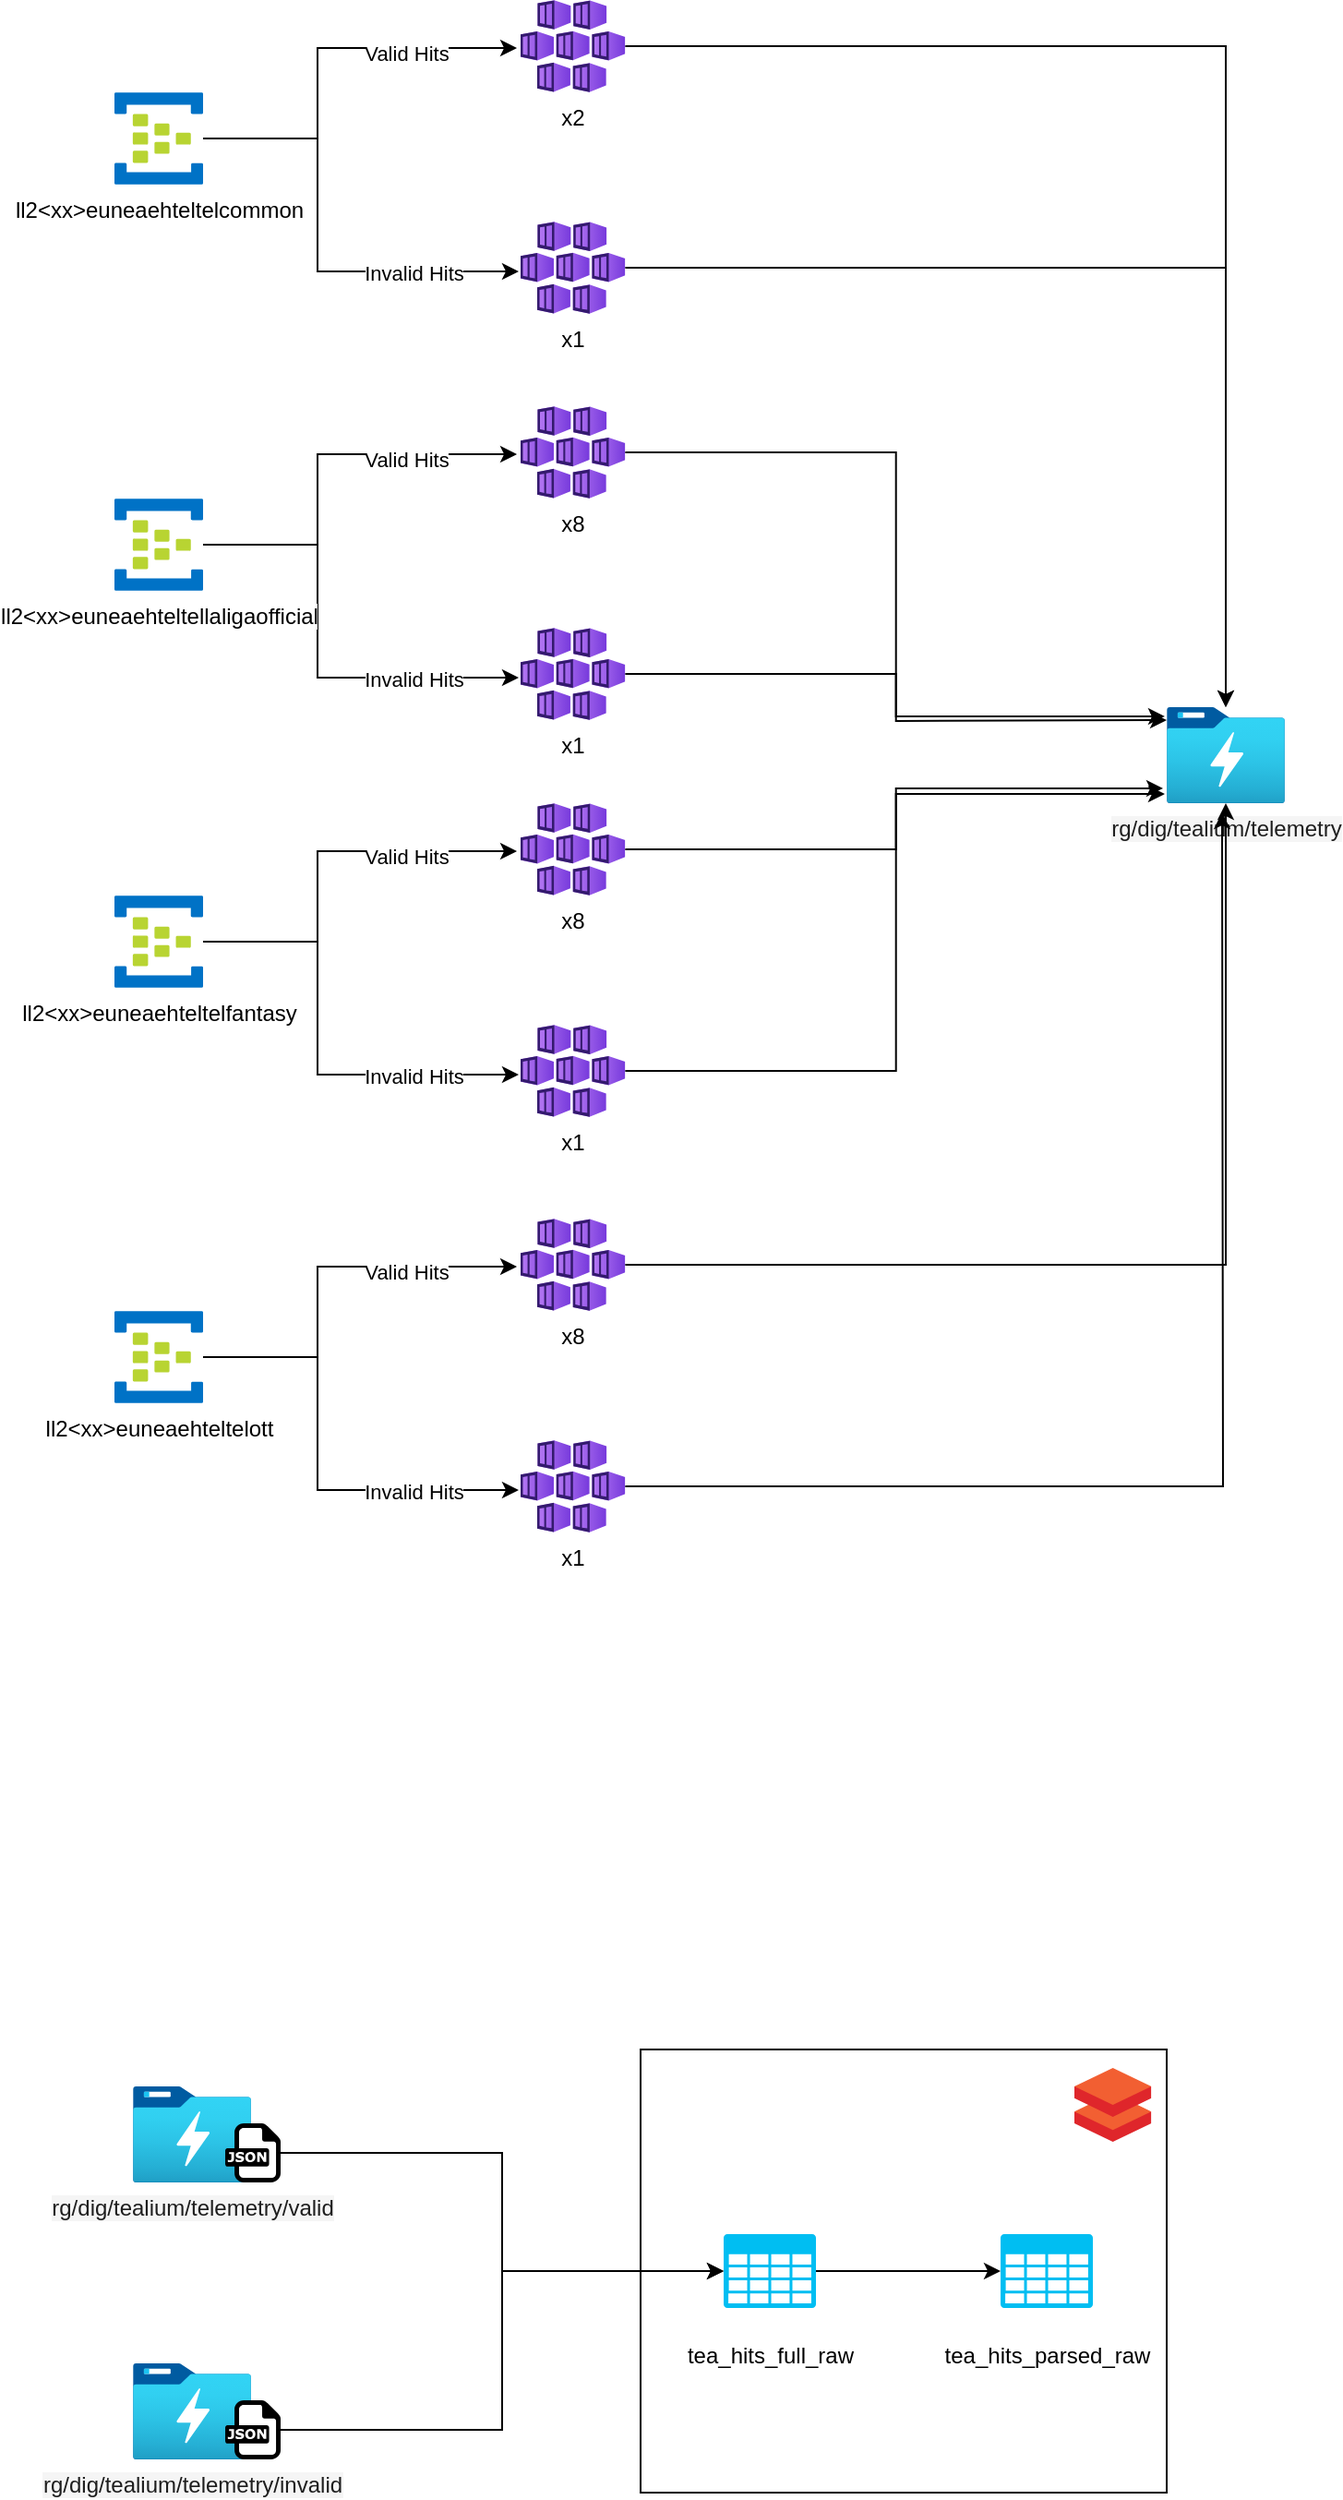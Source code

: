 <mxfile version="14.5.1" type="github">
  <diagram id="QYSTt4Fc2fu1l_jKB6No" name="Page-1">
    <mxGraphModel dx="1422" dy="762" grid="1" gridSize="10" guides="1" tooltips="1" connect="1" arrows="1" fold="1" page="1" pageScale="1" pageWidth="827" pageHeight="1169" math="0" shadow="0">
      <root>
        <mxCell id="0" />
        <mxCell id="1" parent="0" />
        <mxCell id="J7m1wwqwvuUh2eIDOy7X-67" value="" style="rounded=0;whiteSpace=wrap;html=1;" vertex="1" parent="1">
          <mxGeometry x="355" y="1260" width="285" height="240" as="geometry" />
        </mxCell>
        <mxCell id="J7m1wwqwvuUh2eIDOy7X-20" style="edgeStyle=orthogonalEdgeStyle;rounded=0;orthogonalLoop=1;jettySize=auto;html=1;" edge="1" parent="1" source="J7m1wwqwvuUh2eIDOy7X-2" target="J7m1wwqwvuUh2eIDOy7X-3">
          <mxGeometry relative="1" as="geometry" />
        </mxCell>
        <mxCell id="J7m1wwqwvuUh2eIDOy7X-2" value="x2" style="aspect=fixed;html=1;points=[];align=center;image;fontSize=12;image=img/lib/azure2/compute/Kubernetes_Services.svg;" vertex="1" parent="1">
          <mxGeometry x="290" y="150" width="56.67" height="50" as="geometry" />
        </mxCell>
        <mxCell id="J7m1wwqwvuUh2eIDOy7X-3" value="&lt;span style=&quot;color: rgb(30 , 30 , 30) ; font-family: &amp;#34;segoe wpc&amp;#34; , &amp;#34;segoe ui&amp;#34; , , &amp;#34;.sfnsdisplay-regular&amp;#34; , , &amp;#34;droid sans fallback&amp;#34; , &amp;#34;arial&amp;#34; , sans-serif , &amp;#34;arial&amp;#34; , sans-serif ; background-color: rgb(245 , 245 , 245)&quot;&gt;rg/dig/tealium/telemetry&lt;/span&gt;" style="aspect=fixed;html=1;points=[];align=center;image;fontSize=12;image=img/lib/azure2/storage/Data_Lake_Storage_Gen1.svg;" vertex="1" parent="1">
          <mxGeometry x="640" y="533" width="64" height="52" as="geometry" />
        </mxCell>
        <mxCell id="J7m1wwqwvuUh2eIDOy7X-16" style="edgeStyle=orthogonalEdgeStyle;rounded=0;orthogonalLoop=1;jettySize=auto;html=1;entryX=-0.035;entryY=0.52;entryDx=0;entryDy=0;entryPerimeter=0;" edge="1" parent="1" source="J7m1wwqwvuUh2eIDOy7X-8" target="J7m1wwqwvuUh2eIDOy7X-2">
          <mxGeometry relative="1" as="geometry">
            <Array as="points">
              <mxPoint x="180" y="225" />
              <mxPoint x="180" y="176" />
            </Array>
          </mxGeometry>
        </mxCell>
        <mxCell id="J7m1wwqwvuUh2eIDOy7X-18" value="Valid Hits" style="edgeLabel;html=1;align=center;verticalAlign=middle;resizable=0;points=[];" vertex="1" connectable="0" parent="J7m1wwqwvuUh2eIDOy7X-16">
          <mxGeometry x="0.452" y="-3" relative="1" as="geometry">
            <mxPoint as="offset" />
          </mxGeometry>
        </mxCell>
        <mxCell id="J7m1wwqwvuUh2eIDOy7X-17" style="edgeStyle=orthogonalEdgeStyle;rounded=0;orthogonalLoop=1;jettySize=auto;html=1;entryX=-0.018;entryY=0.54;entryDx=0;entryDy=0;entryPerimeter=0;" edge="1" parent="1" source="J7m1wwqwvuUh2eIDOy7X-8" target="J7m1wwqwvuUh2eIDOy7X-9">
          <mxGeometry relative="1" as="geometry">
            <Array as="points">
              <mxPoint x="180" y="225" />
              <mxPoint x="180" y="297" />
            </Array>
          </mxGeometry>
        </mxCell>
        <mxCell id="J7m1wwqwvuUh2eIDOy7X-19" value="Invalid Hits" style="edgeLabel;html=1;align=center;verticalAlign=middle;resizable=0;points=[];" vertex="1" connectable="0" parent="J7m1wwqwvuUh2eIDOy7X-17">
          <mxGeometry x="0.531" y="-1" relative="1" as="geometry">
            <mxPoint as="offset" />
          </mxGeometry>
        </mxCell>
        <mxCell id="J7m1wwqwvuUh2eIDOy7X-8" value="ll2&amp;lt;xx&amp;gt;euneaehteltelcommon" style="aspect=fixed;html=1;points=[];align=center;image;fontSize=12;image=img/lib/mscae/Event_Hubs.svg;" vertex="1" parent="1">
          <mxGeometry x="70" y="200" width="48" height="50" as="geometry" />
        </mxCell>
        <mxCell id="J7m1wwqwvuUh2eIDOy7X-21" style="edgeStyle=orthogonalEdgeStyle;rounded=0;orthogonalLoop=1;jettySize=auto;html=1;" edge="1" parent="1" source="J7m1wwqwvuUh2eIDOy7X-9" target="J7m1wwqwvuUh2eIDOy7X-3">
          <mxGeometry relative="1" as="geometry" />
        </mxCell>
        <mxCell id="J7m1wwqwvuUh2eIDOy7X-9" value="x1" style="aspect=fixed;html=1;points=[];align=center;image;fontSize=12;image=img/lib/azure2/compute/Kubernetes_Services.svg;" vertex="1" parent="1">
          <mxGeometry x="290" y="270" width="56.67" height="50" as="geometry" />
        </mxCell>
        <mxCell id="J7m1wwqwvuUh2eIDOy7X-44" style="edgeStyle=orthogonalEdgeStyle;rounded=0;orthogonalLoop=1;jettySize=auto;html=1;entryX=-0.016;entryY=0.096;entryDx=0;entryDy=0;entryPerimeter=0;" edge="1" parent="1" source="J7m1wwqwvuUh2eIDOy7X-22" target="J7m1wwqwvuUh2eIDOy7X-3">
          <mxGeometry relative="1" as="geometry" />
        </mxCell>
        <mxCell id="J7m1wwqwvuUh2eIDOy7X-22" value="x8" style="aspect=fixed;html=1;points=[];align=center;image;fontSize=12;image=img/lib/azure2/compute/Kubernetes_Services.svg;" vertex="1" parent="1">
          <mxGeometry x="290" y="370" width="56.67" height="50" as="geometry" />
        </mxCell>
        <mxCell id="J7m1wwqwvuUh2eIDOy7X-23" style="edgeStyle=orthogonalEdgeStyle;rounded=0;orthogonalLoop=1;jettySize=auto;html=1;entryX=-0.035;entryY=0.52;entryDx=0;entryDy=0;entryPerimeter=0;" edge="1" parent="1" source="J7m1wwqwvuUh2eIDOy7X-27" target="J7m1wwqwvuUh2eIDOy7X-22">
          <mxGeometry relative="1" as="geometry">
            <Array as="points">
              <mxPoint x="180" y="445" />
              <mxPoint x="180" y="396" />
            </Array>
          </mxGeometry>
        </mxCell>
        <mxCell id="J7m1wwqwvuUh2eIDOy7X-24" value="Valid Hits" style="edgeLabel;html=1;align=center;verticalAlign=middle;resizable=0;points=[];" vertex="1" connectable="0" parent="J7m1wwqwvuUh2eIDOy7X-23">
          <mxGeometry x="0.452" y="-3" relative="1" as="geometry">
            <mxPoint as="offset" />
          </mxGeometry>
        </mxCell>
        <mxCell id="J7m1wwqwvuUh2eIDOy7X-25" style="edgeStyle=orthogonalEdgeStyle;rounded=0;orthogonalLoop=1;jettySize=auto;html=1;entryX=-0.018;entryY=0.54;entryDx=0;entryDy=0;entryPerimeter=0;" edge="1" parent="1" source="J7m1wwqwvuUh2eIDOy7X-27" target="J7m1wwqwvuUh2eIDOy7X-28">
          <mxGeometry relative="1" as="geometry">
            <Array as="points">
              <mxPoint x="180" y="445" />
              <mxPoint x="180" y="517" />
            </Array>
          </mxGeometry>
        </mxCell>
        <mxCell id="J7m1wwqwvuUh2eIDOy7X-26" value="Invalid Hits" style="edgeLabel;html=1;align=center;verticalAlign=middle;resizable=0;points=[];" vertex="1" connectable="0" parent="J7m1wwqwvuUh2eIDOy7X-25">
          <mxGeometry x="0.531" y="-1" relative="1" as="geometry">
            <mxPoint as="offset" />
          </mxGeometry>
        </mxCell>
        <mxCell id="J7m1wwqwvuUh2eIDOy7X-27" value="ll2&amp;lt;xx&amp;gt;euneaehteltellaligaofficial" style="aspect=fixed;html=1;points=[];align=center;image;fontSize=12;image=img/lib/mscae/Event_Hubs.svg;" vertex="1" parent="1">
          <mxGeometry x="70" y="420" width="48" height="50" as="geometry" />
        </mxCell>
        <mxCell id="J7m1wwqwvuUh2eIDOy7X-45" style="edgeStyle=orthogonalEdgeStyle;rounded=0;orthogonalLoop=1;jettySize=auto;html=1;" edge="1" parent="1" source="J7m1wwqwvuUh2eIDOy7X-28">
          <mxGeometry relative="1" as="geometry">
            <mxPoint x="640" y="540" as="targetPoint" />
          </mxGeometry>
        </mxCell>
        <mxCell id="J7m1wwqwvuUh2eIDOy7X-28" value="x1" style="aspect=fixed;html=1;points=[];align=center;image;fontSize=12;image=img/lib/azure2/compute/Kubernetes_Services.svg;" vertex="1" parent="1">
          <mxGeometry x="290" y="490" width="56.67" height="50" as="geometry" />
        </mxCell>
        <mxCell id="J7m1wwqwvuUh2eIDOy7X-46" style="edgeStyle=orthogonalEdgeStyle;rounded=0;orthogonalLoop=1;jettySize=auto;html=1;entryX=-0.031;entryY=0.846;entryDx=0;entryDy=0;entryPerimeter=0;" edge="1" parent="1" source="J7m1wwqwvuUh2eIDOy7X-29" target="J7m1wwqwvuUh2eIDOy7X-3">
          <mxGeometry relative="1" as="geometry" />
        </mxCell>
        <mxCell id="J7m1wwqwvuUh2eIDOy7X-29" value="x8" style="aspect=fixed;html=1;points=[];align=center;image;fontSize=12;image=img/lib/azure2/compute/Kubernetes_Services.svg;" vertex="1" parent="1">
          <mxGeometry x="290" y="585" width="56.67" height="50" as="geometry" />
        </mxCell>
        <mxCell id="J7m1wwqwvuUh2eIDOy7X-30" style="edgeStyle=orthogonalEdgeStyle;rounded=0;orthogonalLoop=1;jettySize=auto;html=1;entryX=-0.035;entryY=0.52;entryDx=0;entryDy=0;entryPerimeter=0;" edge="1" parent="1" source="J7m1wwqwvuUh2eIDOy7X-34" target="J7m1wwqwvuUh2eIDOy7X-29">
          <mxGeometry relative="1" as="geometry">
            <Array as="points">
              <mxPoint x="180" y="660" />
              <mxPoint x="180" y="611" />
            </Array>
          </mxGeometry>
        </mxCell>
        <mxCell id="J7m1wwqwvuUh2eIDOy7X-31" value="Valid Hits" style="edgeLabel;html=1;align=center;verticalAlign=middle;resizable=0;points=[];" vertex="1" connectable="0" parent="J7m1wwqwvuUh2eIDOy7X-30">
          <mxGeometry x="0.452" y="-3" relative="1" as="geometry">
            <mxPoint as="offset" />
          </mxGeometry>
        </mxCell>
        <mxCell id="J7m1wwqwvuUh2eIDOy7X-32" style="edgeStyle=orthogonalEdgeStyle;rounded=0;orthogonalLoop=1;jettySize=auto;html=1;entryX=-0.018;entryY=0.54;entryDx=0;entryDy=0;entryPerimeter=0;" edge="1" parent="1" source="J7m1wwqwvuUh2eIDOy7X-34" target="J7m1wwqwvuUh2eIDOy7X-35">
          <mxGeometry relative="1" as="geometry">
            <Array as="points">
              <mxPoint x="180" y="660" />
              <mxPoint x="180" y="732" />
            </Array>
          </mxGeometry>
        </mxCell>
        <mxCell id="J7m1wwqwvuUh2eIDOy7X-33" value="Invalid Hits" style="edgeLabel;html=1;align=center;verticalAlign=middle;resizable=0;points=[];" vertex="1" connectable="0" parent="J7m1wwqwvuUh2eIDOy7X-32">
          <mxGeometry x="0.531" y="-1" relative="1" as="geometry">
            <mxPoint as="offset" />
          </mxGeometry>
        </mxCell>
        <mxCell id="J7m1wwqwvuUh2eIDOy7X-34" value="ll2&amp;lt;xx&amp;gt;euneaehteltelfantasy" style="aspect=fixed;html=1;points=[];align=center;image;fontSize=12;image=img/lib/mscae/Event_Hubs.svg;" vertex="1" parent="1">
          <mxGeometry x="70" y="635" width="48" height="50" as="geometry" />
        </mxCell>
        <mxCell id="J7m1wwqwvuUh2eIDOy7X-48" style="edgeStyle=orthogonalEdgeStyle;rounded=0;orthogonalLoop=1;jettySize=auto;html=1;entryX=-0.016;entryY=0.904;entryDx=0;entryDy=0;entryPerimeter=0;" edge="1" parent="1" source="J7m1wwqwvuUh2eIDOy7X-35" target="J7m1wwqwvuUh2eIDOy7X-3">
          <mxGeometry relative="1" as="geometry" />
        </mxCell>
        <mxCell id="J7m1wwqwvuUh2eIDOy7X-35" value="x1" style="aspect=fixed;html=1;points=[];align=center;image;fontSize=12;image=img/lib/azure2/compute/Kubernetes_Services.svg;" vertex="1" parent="1">
          <mxGeometry x="290" y="705" width="56.67" height="50" as="geometry" />
        </mxCell>
        <mxCell id="J7m1wwqwvuUh2eIDOy7X-49" style="edgeStyle=orthogonalEdgeStyle;rounded=0;orthogonalLoop=1;jettySize=auto;html=1;" edge="1" parent="1" source="J7m1wwqwvuUh2eIDOy7X-36" target="J7m1wwqwvuUh2eIDOy7X-3">
          <mxGeometry relative="1" as="geometry" />
        </mxCell>
        <mxCell id="J7m1wwqwvuUh2eIDOy7X-36" value="x8" style="aspect=fixed;html=1;points=[];align=center;image;fontSize=12;image=img/lib/azure2/compute/Kubernetes_Services.svg;" vertex="1" parent="1">
          <mxGeometry x="290" y="810" width="56.67" height="50" as="geometry" />
        </mxCell>
        <mxCell id="J7m1wwqwvuUh2eIDOy7X-37" style="edgeStyle=orthogonalEdgeStyle;rounded=0;orthogonalLoop=1;jettySize=auto;html=1;entryX=-0.035;entryY=0.52;entryDx=0;entryDy=0;entryPerimeter=0;" edge="1" parent="1" source="J7m1wwqwvuUh2eIDOy7X-41" target="J7m1wwqwvuUh2eIDOy7X-36">
          <mxGeometry relative="1" as="geometry">
            <Array as="points">
              <mxPoint x="180" y="885" />
              <mxPoint x="180" y="836" />
            </Array>
          </mxGeometry>
        </mxCell>
        <mxCell id="J7m1wwqwvuUh2eIDOy7X-38" value="Valid Hits" style="edgeLabel;html=1;align=center;verticalAlign=middle;resizable=0;points=[];" vertex="1" connectable="0" parent="J7m1wwqwvuUh2eIDOy7X-37">
          <mxGeometry x="0.452" y="-3" relative="1" as="geometry">
            <mxPoint as="offset" />
          </mxGeometry>
        </mxCell>
        <mxCell id="J7m1wwqwvuUh2eIDOy7X-39" style="edgeStyle=orthogonalEdgeStyle;rounded=0;orthogonalLoop=1;jettySize=auto;html=1;entryX=-0.018;entryY=0.54;entryDx=0;entryDy=0;entryPerimeter=0;" edge="1" parent="1" source="J7m1wwqwvuUh2eIDOy7X-41" target="J7m1wwqwvuUh2eIDOy7X-42">
          <mxGeometry relative="1" as="geometry">
            <Array as="points">
              <mxPoint x="180" y="885" />
              <mxPoint x="180" y="957" />
            </Array>
          </mxGeometry>
        </mxCell>
        <mxCell id="J7m1wwqwvuUh2eIDOy7X-40" value="Invalid Hits" style="edgeLabel;html=1;align=center;verticalAlign=middle;resizable=0;points=[];" vertex="1" connectable="0" parent="J7m1wwqwvuUh2eIDOy7X-39">
          <mxGeometry x="0.531" y="-1" relative="1" as="geometry">
            <mxPoint as="offset" />
          </mxGeometry>
        </mxCell>
        <mxCell id="J7m1wwqwvuUh2eIDOy7X-41" value="ll2&amp;lt;xx&amp;gt;euneaehteltelott" style="aspect=fixed;html=1;points=[];align=center;image;fontSize=12;image=img/lib/mscae/Event_Hubs.svg;" vertex="1" parent="1">
          <mxGeometry x="70" y="860" width="48" height="50" as="geometry" />
        </mxCell>
        <mxCell id="J7m1wwqwvuUh2eIDOy7X-50" style="edgeStyle=orthogonalEdgeStyle;rounded=0;orthogonalLoop=1;jettySize=auto;html=1;" edge="1" parent="1" source="J7m1wwqwvuUh2eIDOy7X-42">
          <mxGeometry relative="1" as="geometry">
            <mxPoint x="670" y="590" as="targetPoint" />
          </mxGeometry>
        </mxCell>
        <mxCell id="J7m1wwqwvuUh2eIDOy7X-42" value="x1" style="aspect=fixed;html=1;points=[];align=center;image;fontSize=12;image=img/lib/azure2/compute/Kubernetes_Services.svg;" vertex="1" parent="1">
          <mxGeometry x="290" y="930" width="56.67" height="50" as="geometry" />
        </mxCell>
        <mxCell id="J7m1wwqwvuUh2eIDOy7X-53" value="&lt;span style=&quot;color: rgb(30 , 30 , 30) ; font-family: &amp;#34;segoe wpc&amp;#34; , &amp;#34;segoe ui&amp;#34; , , &amp;#34;.sfnsdisplay-regular&amp;#34; , , &amp;#34;droid sans fallback&amp;#34; , &amp;#34;arial&amp;#34; , sans-serif , &amp;#34;arial&amp;#34; , sans-serif ; background-color: rgb(245 , 245 , 245)&quot;&gt;rg/dig/tealium/telemetry/valid&lt;/span&gt;" style="aspect=fixed;html=1;points=[];align=center;image;fontSize=12;image=img/lib/azure2/storage/Data_Lake_Storage_Gen1.svg;" vertex="1" parent="1">
          <mxGeometry x="80" y="1280" width="64" height="52" as="geometry" />
        </mxCell>
        <mxCell id="J7m1wwqwvuUh2eIDOy7X-54" value="" style="aspect=fixed;html=1;points=[];align=center;image;fontSize=12;image=img/lib/mscae/Databricks.svg;" vertex="1" parent="1">
          <mxGeometry x="590" y="1270" width="41.67" height="40" as="geometry" />
        </mxCell>
        <mxCell id="J7m1wwqwvuUh2eIDOy7X-55" value="&lt;span style=&quot;color: rgb(30 , 30 , 30) ; font-family: &amp;#34;segoe wpc&amp;#34; , &amp;#34;segoe ui&amp;#34; , , &amp;#34;.sfnsdisplay-regular&amp;#34; , , &amp;#34;droid sans fallback&amp;#34; , &amp;#34;arial&amp;#34; , sans-serif , &amp;#34;arial&amp;#34; , sans-serif ; background-color: rgb(245 , 245 , 245)&quot;&gt;rg/dig/tealium/telemetry/invalid&lt;/span&gt;" style="aspect=fixed;html=1;points=[];align=center;image;fontSize=12;image=img/lib/azure2/storage/Data_Lake_Storage_Gen1.svg;" vertex="1" parent="1">
          <mxGeometry x="80" y="1430" width="64" height="52" as="geometry" />
        </mxCell>
        <mxCell id="J7m1wwqwvuUh2eIDOy7X-64" style="edgeStyle=orthogonalEdgeStyle;rounded=0;orthogonalLoop=1;jettySize=auto;html=1;entryX=0;entryY=0.5;entryDx=0;entryDy=0;entryPerimeter=0;" edge="1" parent="1" source="J7m1wwqwvuUh2eIDOy7X-57" target="J7m1wwqwvuUh2eIDOy7X-62">
          <mxGeometry relative="1" as="geometry" />
        </mxCell>
        <mxCell id="J7m1wwqwvuUh2eIDOy7X-57" value="" style="dashed=0;outlineConnect=0;html=1;align=center;labelPosition=center;verticalLabelPosition=bottom;verticalAlign=top;shape=mxgraph.weblogos.json" vertex="1" parent="1">
          <mxGeometry x="130" y="1300" width="30" height="32" as="geometry" />
        </mxCell>
        <mxCell id="J7m1wwqwvuUh2eIDOy7X-65" style="edgeStyle=orthogonalEdgeStyle;rounded=0;orthogonalLoop=1;jettySize=auto;html=1;entryX=0;entryY=0.5;entryDx=0;entryDy=0;entryPerimeter=0;" edge="1" parent="1" source="J7m1wwqwvuUh2eIDOy7X-58" target="J7m1wwqwvuUh2eIDOy7X-62">
          <mxGeometry relative="1" as="geometry" />
        </mxCell>
        <mxCell id="J7m1wwqwvuUh2eIDOy7X-58" value="" style="dashed=0;outlineConnect=0;html=1;align=center;labelPosition=center;verticalLabelPosition=bottom;verticalAlign=top;shape=mxgraph.weblogos.json" vertex="1" parent="1">
          <mxGeometry x="130" y="1450" width="30" height="32" as="geometry" />
        </mxCell>
        <mxCell id="J7m1wwqwvuUh2eIDOy7X-66" style="edgeStyle=orthogonalEdgeStyle;rounded=0;orthogonalLoop=1;jettySize=auto;html=1;exitX=1;exitY=0.5;exitDx=0;exitDy=0;exitPerimeter=0;entryX=0;entryY=0.5;entryDx=0;entryDy=0;entryPerimeter=0;" edge="1" parent="1" source="J7m1wwqwvuUh2eIDOy7X-62" target="J7m1wwqwvuUh2eIDOy7X-63">
          <mxGeometry relative="1" as="geometry" />
        </mxCell>
        <mxCell id="J7m1wwqwvuUh2eIDOy7X-62" value="&lt;p&gt;&lt;span class=&quot;code&quot; spellcheck=&quot;false&quot;&gt;tea_hits_full_raw&lt;/span&gt;&lt;/p&gt;" style="verticalLabelPosition=bottom;html=1;verticalAlign=top;align=center;strokeColor=none;fillColor=#00BEF2;shape=mxgraph.azure.storage;pointerEvents=1;" vertex="1" parent="1">
          <mxGeometry x="400" y="1360" width="50" height="40" as="geometry" />
        </mxCell>
        <mxCell id="J7m1wwqwvuUh2eIDOy7X-63" value="&lt;p&gt;&lt;span class=&quot;code&quot; spellcheck=&quot;false&quot;&gt;tea_hits_parsed_raw&lt;/span&gt;&lt;/p&gt;" style="verticalLabelPosition=bottom;html=1;verticalAlign=top;align=center;strokeColor=none;fillColor=#00BEF2;shape=mxgraph.azure.storage;pointerEvents=1;" vertex="1" parent="1">
          <mxGeometry x="550" y="1360" width="50" height="40" as="geometry" />
        </mxCell>
      </root>
    </mxGraphModel>
  </diagram>
</mxfile>
